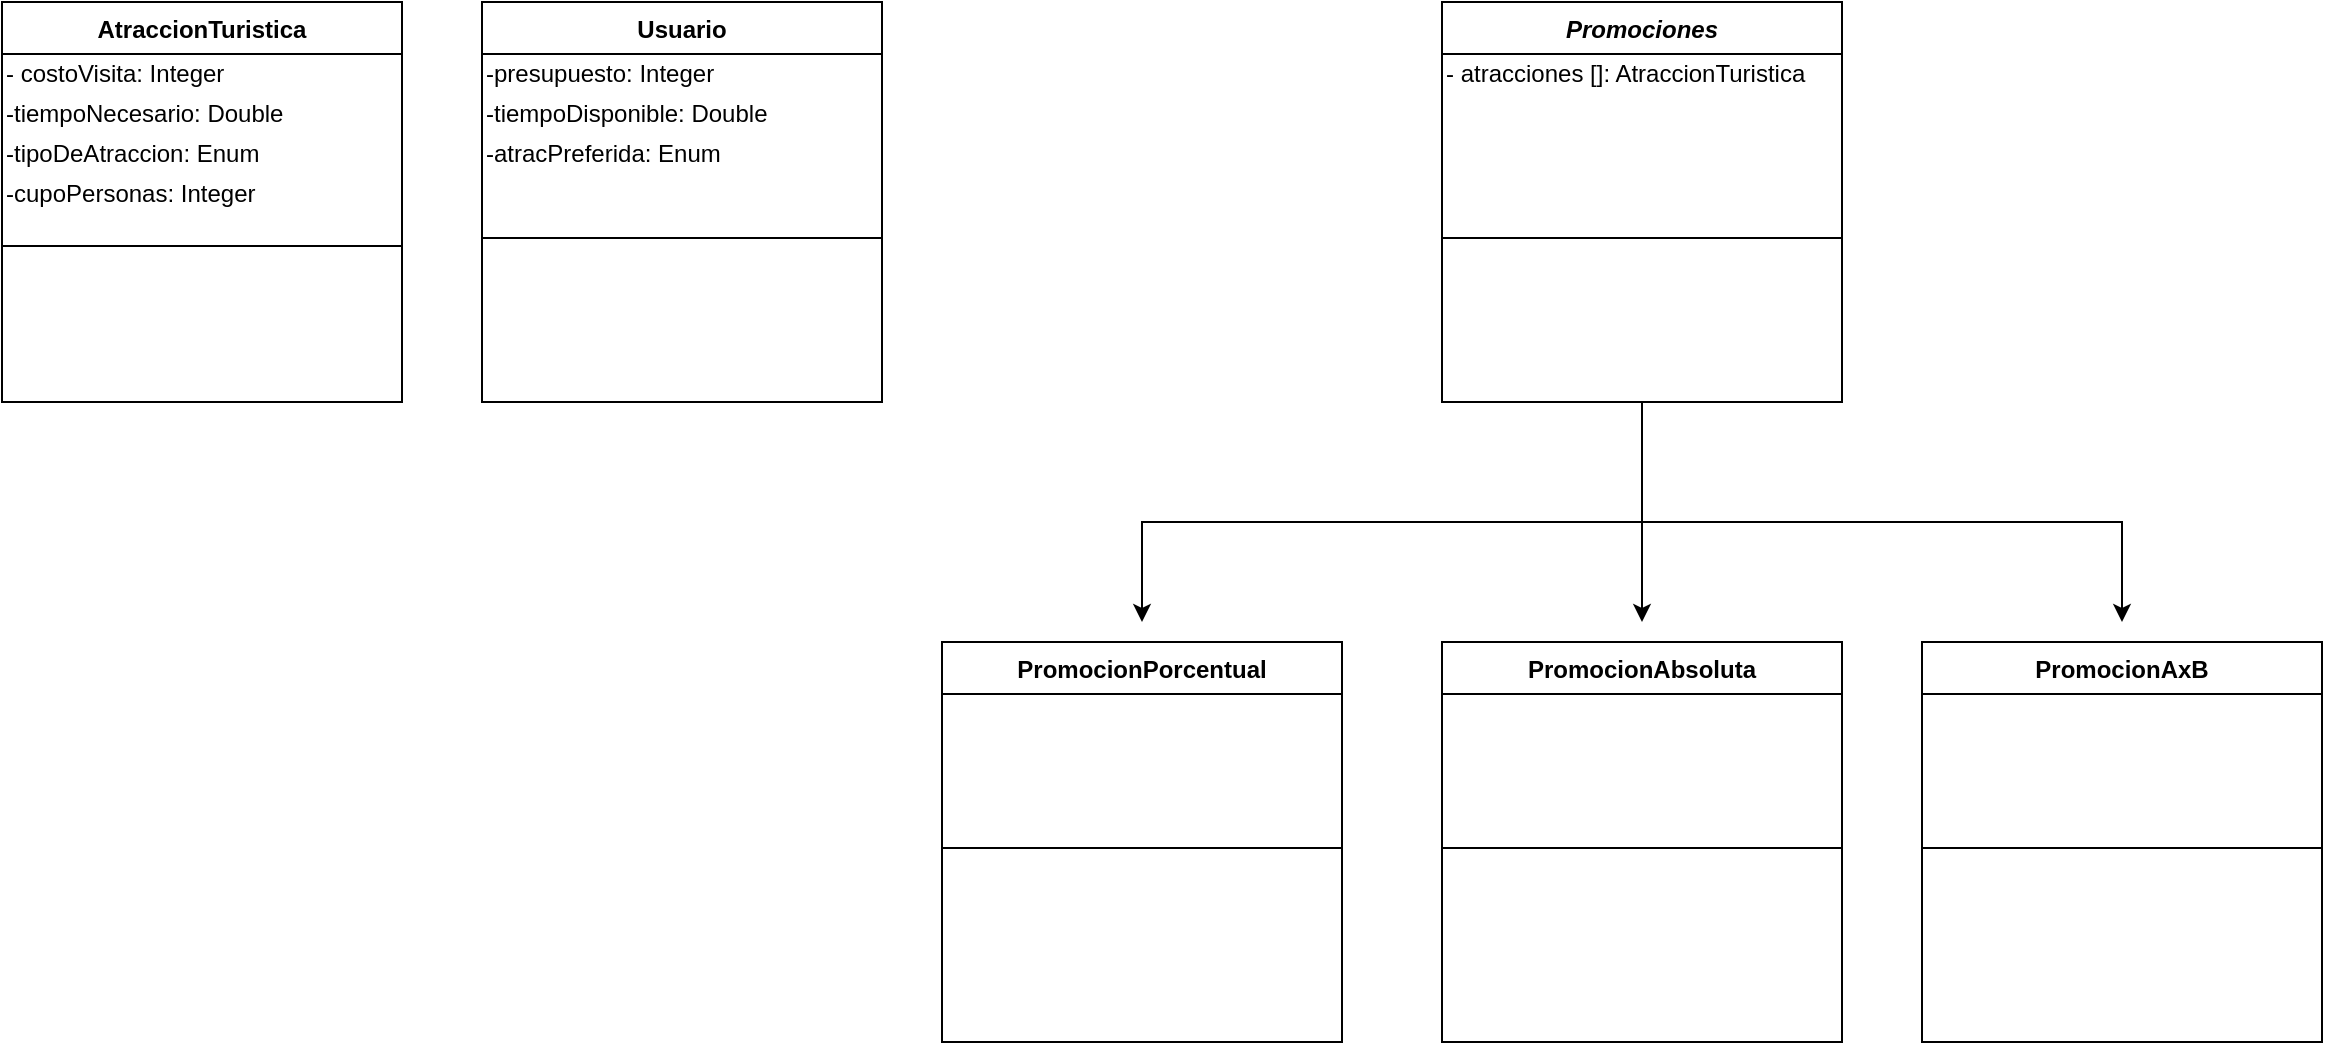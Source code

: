 <mxfile version="14.9.8" type="github">
  <diagram id="C5RBs43oDa-KdzZeNtuy" name="Page-1">
    <mxGraphModel dx="868" dy="450" grid="1" gridSize="10" guides="1" tooltips="1" connect="1" arrows="1" fold="1" page="1" pageScale="1" pageWidth="827" pageHeight="1169" math="0" shadow="0">
      <root>
        <mxCell id="WIyWlLk6GJQsqaUBKTNV-0" />
        <mxCell id="WIyWlLk6GJQsqaUBKTNV-1" parent="WIyWlLk6GJQsqaUBKTNV-0" />
        <mxCell id="zkfFHV4jXpPFQw0GAbJ--0" value="AtraccionTuristica&#xa;" style="swimlane;fontStyle=1;align=center;verticalAlign=top;childLayout=stackLayout;horizontal=1;startSize=26;horizontalStack=0;resizeParent=1;resizeLast=0;collapsible=1;marginBottom=0;rounded=0;shadow=0;strokeWidth=1;fillColor=#FFFFFF;swimlaneFillColor=#ffffff;" parent="WIyWlLk6GJQsqaUBKTNV-1" vertex="1">
          <mxGeometry x="40" y="40" width="200" height="200" as="geometry">
            <mxRectangle x="160" y="40" width="160" height="26" as="alternateBounds" />
          </mxGeometry>
        </mxCell>
        <mxCell id="_Di9qh0zENkQAbOmcLGB-2" value="- costoVisita: Integer" style="text;html=1;strokeColor=none;fillColor=none;align=left;verticalAlign=middle;whiteSpace=wrap;rounded=0;" vertex="1" parent="zkfFHV4jXpPFQw0GAbJ--0">
          <mxGeometry y="26" width="200" height="20" as="geometry" />
        </mxCell>
        <mxCell id="_Di9qh0zENkQAbOmcLGB-3" value="-tiempoNecesario: Double" style="text;html=1;strokeColor=none;fillColor=none;align=left;verticalAlign=middle;whiteSpace=wrap;rounded=0;" vertex="1" parent="zkfFHV4jXpPFQw0GAbJ--0">
          <mxGeometry y="46" width="200" height="20" as="geometry" />
        </mxCell>
        <mxCell id="_Di9qh0zENkQAbOmcLGB-4" value="-tipoDeAtraccion: Enum" style="text;html=1;strokeColor=none;fillColor=none;align=left;verticalAlign=middle;whiteSpace=wrap;rounded=0;" vertex="1" parent="zkfFHV4jXpPFQw0GAbJ--0">
          <mxGeometry y="66" width="200" height="20" as="geometry" />
        </mxCell>
        <mxCell id="_Di9qh0zENkQAbOmcLGB-37" value="-cupoPersonas: Integer" style="text;html=1;strokeColor=none;fillColor=none;align=left;verticalAlign=middle;whiteSpace=wrap;rounded=0;" vertex="1" parent="zkfFHV4jXpPFQw0GAbJ--0">
          <mxGeometry y="86" width="200" height="20" as="geometry" />
        </mxCell>
        <mxCell id="zkfFHV4jXpPFQw0GAbJ--4" value="" style="line;html=1;strokeWidth=1;align=left;verticalAlign=middle;spacingTop=-1;spacingLeft=3;spacingRight=3;rotatable=0;labelPosition=right;points=[];portConstraint=eastwest;" parent="zkfFHV4jXpPFQw0GAbJ--0" vertex="1">
          <mxGeometry y="106" width="200" height="32" as="geometry" />
        </mxCell>
        <mxCell id="_Di9qh0zENkQAbOmcLGB-6" value="Usuario" style="swimlane;fontStyle=1;align=center;verticalAlign=top;childLayout=stackLayout;horizontal=1;startSize=26;horizontalStack=0;resizeParent=1;resizeLast=0;collapsible=1;marginBottom=0;rounded=0;shadow=0;strokeWidth=1;fillColor=#FFFFFF;swimlaneFillColor=#ffffff;" vertex="1" parent="WIyWlLk6GJQsqaUBKTNV-1">
          <mxGeometry x="280" y="40" width="200" height="200" as="geometry">
            <mxRectangle x="160" y="40" width="160" height="26" as="alternateBounds" />
          </mxGeometry>
        </mxCell>
        <mxCell id="_Di9qh0zENkQAbOmcLGB-7" value="-presupuesto: Integer" style="text;html=1;strokeColor=none;fillColor=none;align=left;verticalAlign=middle;whiteSpace=wrap;rounded=0;" vertex="1" parent="_Di9qh0zENkQAbOmcLGB-6">
          <mxGeometry y="26" width="200" height="20" as="geometry" />
        </mxCell>
        <mxCell id="_Di9qh0zENkQAbOmcLGB-8" value="-tiempoDisponible: Double" style="text;html=1;strokeColor=none;fillColor=none;align=left;verticalAlign=middle;whiteSpace=wrap;rounded=0;" vertex="1" parent="_Di9qh0zENkQAbOmcLGB-6">
          <mxGeometry y="46" width="200" height="20" as="geometry" />
        </mxCell>
        <mxCell id="_Di9qh0zENkQAbOmcLGB-9" value="-atracPreferida: Enum" style="text;html=1;strokeColor=none;fillColor=none;align=left;verticalAlign=middle;whiteSpace=wrap;rounded=0;" vertex="1" parent="_Di9qh0zENkQAbOmcLGB-6">
          <mxGeometry y="66" width="200" height="20" as="geometry" />
        </mxCell>
        <mxCell id="_Di9qh0zENkQAbOmcLGB-10" value="" style="line;html=1;strokeWidth=1;align=left;verticalAlign=middle;spacingTop=-1;spacingLeft=3;spacingRight=3;rotatable=0;labelPosition=right;points=[];portConstraint=eastwest;" vertex="1" parent="_Di9qh0zENkQAbOmcLGB-6">
          <mxGeometry y="86" width="200" height="64" as="geometry" />
        </mxCell>
        <mxCell id="_Di9qh0zENkQAbOmcLGB-34" style="edgeStyle=orthogonalEdgeStyle;rounded=0;orthogonalLoop=1;jettySize=auto;html=1;exitX=0.5;exitY=1;exitDx=0;exitDy=0;" edge="1" parent="WIyWlLk6GJQsqaUBKTNV-1" source="_Di9qh0zENkQAbOmcLGB-11">
          <mxGeometry relative="1" as="geometry">
            <mxPoint x="1100" y="350" as="targetPoint" />
            <Array as="points">
              <mxPoint x="860" y="300" />
              <mxPoint x="1100" y="300" />
            </Array>
          </mxGeometry>
        </mxCell>
        <mxCell id="_Di9qh0zENkQAbOmcLGB-36" style="edgeStyle=orthogonalEdgeStyle;rounded=0;orthogonalLoop=1;jettySize=auto;html=1;exitX=0.5;exitY=1;exitDx=0;exitDy=0;" edge="1" parent="WIyWlLk6GJQsqaUBKTNV-1" source="_Di9qh0zENkQAbOmcLGB-11">
          <mxGeometry relative="1" as="geometry">
            <mxPoint x="860" y="350" as="targetPoint" />
          </mxGeometry>
        </mxCell>
        <mxCell id="_Di9qh0zENkQAbOmcLGB-11" value="Promociones" style="swimlane;fontStyle=3;align=center;verticalAlign=top;childLayout=stackLayout;horizontal=1;startSize=26;horizontalStack=0;resizeParent=1;resizeLast=0;collapsible=1;marginBottom=0;rounded=0;shadow=0;strokeWidth=1;fillColor=#FFFFFF;swimlaneFillColor=#ffffff;" vertex="1" parent="WIyWlLk6GJQsqaUBKTNV-1">
          <mxGeometry x="760" y="40" width="200" height="200" as="geometry">
            <mxRectangle x="160" y="40" width="160" height="26" as="alternateBounds" />
          </mxGeometry>
        </mxCell>
        <mxCell id="_Di9qh0zENkQAbOmcLGB-12" value="- atracciones []: AtraccionTuristica" style="text;html=1;strokeColor=none;fillColor=none;align=left;verticalAlign=middle;whiteSpace=wrap;rounded=0;" vertex="1" parent="_Di9qh0zENkQAbOmcLGB-11">
          <mxGeometry y="26" width="200" height="20" as="geometry" />
        </mxCell>
        <mxCell id="_Di9qh0zENkQAbOmcLGB-15" value="" style="line;html=1;strokeWidth=1;align=left;verticalAlign=middle;spacingTop=-1;spacingLeft=3;spacingRight=3;rotatable=0;labelPosition=right;points=[];portConstraint=eastwest;" vertex="1" parent="_Di9qh0zENkQAbOmcLGB-11">
          <mxGeometry y="46" width="200" height="144" as="geometry" />
        </mxCell>
        <mxCell id="_Di9qh0zENkQAbOmcLGB-17" value="PromocionPorcentual" style="swimlane;fontStyle=1;align=center;verticalAlign=top;childLayout=stackLayout;horizontal=1;startSize=26;horizontalStack=0;resizeParent=1;resizeLast=0;collapsible=1;marginBottom=0;rounded=0;shadow=0;strokeWidth=1;fillColor=#FFFFFF;swimlaneFillColor=#ffffff;" vertex="1" parent="WIyWlLk6GJQsqaUBKTNV-1">
          <mxGeometry x="510" y="360" width="200" height="200" as="geometry">
            <mxRectangle x="160" y="40" width="160" height="26" as="alternateBounds" />
          </mxGeometry>
        </mxCell>
        <mxCell id="_Di9qh0zENkQAbOmcLGB-21" value="" style="line;html=1;strokeWidth=1;align=left;verticalAlign=middle;spacingTop=-1;spacingLeft=3;spacingRight=3;rotatable=0;labelPosition=right;points=[];portConstraint=eastwest;" vertex="1" parent="_Di9qh0zENkQAbOmcLGB-17">
          <mxGeometry y="26" width="200" height="154" as="geometry" />
        </mxCell>
        <mxCell id="_Di9qh0zENkQAbOmcLGB-22" value="PromocionAxB" style="swimlane;fontStyle=1;align=center;verticalAlign=top;childLayout=stackLayout;horizontal=1;startSize=26;horizontalStack=0;resizeParent=1;resizeLast=0;collapsible=1;marginBottom=0;rounded=0;shadow=0;strokeWidth=1;fillColor=#FFFFFF;swimlaneFillColor=#ffffff;" vertex="1" parent="WIyWlLk6GJQsqaUBKTNV-1">
          <mxGeometry x="1000" y="360" width="200" height="200" as="geometry">
            <mxRectangle x="160" y="40" width="160" height="26" as="alternateBounds" />
          </mxGeometry>
        </mxCell>
        <mxCell id="_Di9qh0zENkQAbOmcLGB-26" value="" style="line;html=1;strokeWidth=1;align=left;verticalAlign=middle;spacingTop=-1;spacingLeft=3;spacingRight=3;rotatable=0;labelPosition=right;points=[];portConstraint=eastwest;" vertex="1" parent="_Di9qh0zENkQAbOmcLGB-22">
          <mxGeometry y="26" width="200" height="154" as="geometry" />
        </mxCell>
        <mxCell id="_Di9qh0zENkQAbOmcLGB-27" value="PromocionAbsoluta" style="swimlane;fontStyle=1;align=center;verticalAlign=top;childLayout=stackLayout;horizontal=1;startSize=26;horizontalStack=0;resizeParent=1;resizeLast=0;collapsible=1;marginBottom=0;rounded=0;shadow=0;strokeWidth=1;fillColor=#FFFFFF;swimlaneFillColor=#ffffff;" vertex="1" parent="WIyWlLk6GJQsqaUBKTNV-1">
          <mxGeometry x="760" y="360" width="200" height="200" as="geometry">
            <mxRectangle x="160" y="40" width="160" height="26" as="alternateBounds" />
          </mxGeometry>
        </mxCell>
        <mxCell id="_Di9qh0zENkQAbOmcLGB-31" value="" style="line;html=1;strokeWidth=1;align=left;verticalAlign=middle;spacingTop=-1;spacingLeft=3;spacingRight=3;rotatable=0;labelPosition=right;points=[];portConstraint=eastwest;" vertex="1" parent="_Di9qh0zENkQAbOmcLGB-27">
          <mxGeometry y="26" width="200" height="154" as="geometry" />
        </mxCell>
        <mxCell id="_Di9qh0zENkQAbOmcLGB-35" style="edgeStyle=orthogonalEdgeStyle;rounded=0;orthogonalLoop=1;jettySize=auto;html=1;" edge="1" parent="WIyWlLk6GJQsqaUBKTNV-1">
          <mxGeometry relative="1" as="geometry">
            <mxPoint x="610" y="350" as="targetPoint" />
            <mxPoint x="860" y="290" as="sourcePoint" />
            <Array as="points">
              <mxPoint x="860" y="300" />
              <mxPoint x="610" y="300" />
            </Array>
          </mxGeometry>
        </mxCell>
      </root>
    </mxGraphModel>
  </diagram>
</mxfile>
